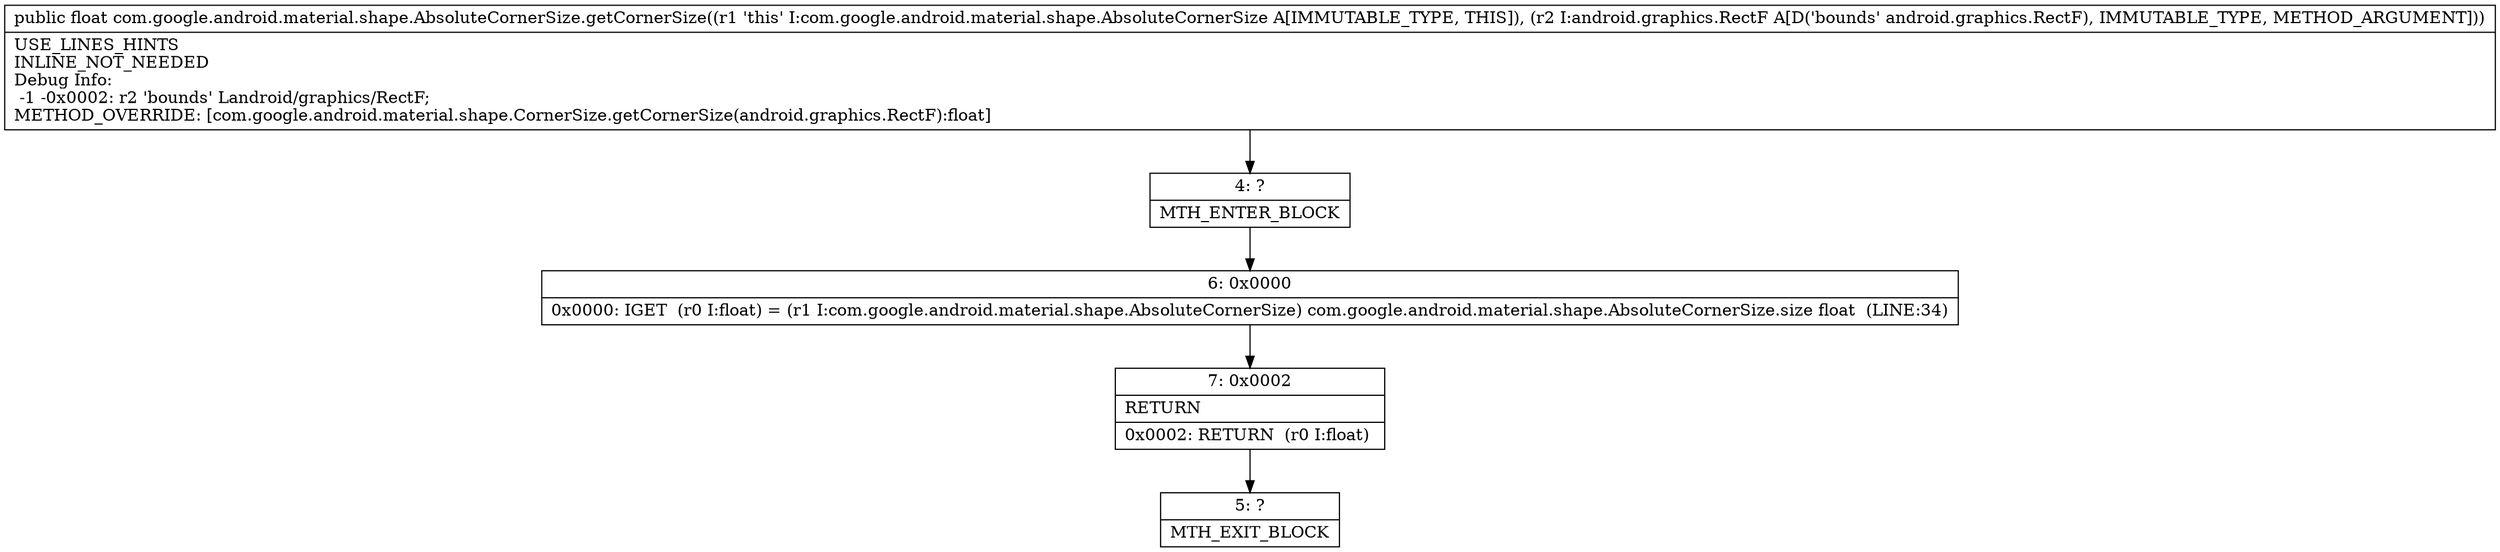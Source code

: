 digraph "CFG forcom.google.android.material.shape.AbsoluteCornerSize.getCornerSize(Landroid\/graphics\/RectF;)F" {
Node_4 [shape=record,label="{4\:\ ?|MTH_ENTER_BLOCK\l}"];
Node_6 [shape=record,label="{6\:\ 0x0000|0x0000: IGET  (r0 I:float) = (r1 I:com.google.android.material.shape.AbsoluteCornerSize) com.google.android.material.shape.AbsoluteCornerSize.size float  (LINE:34)\l}"];
Node_7 [shape=record,label="{7\:\ 0x0002|RETURN\l|0x0002: RETURN  (r0 I:float) \l}"];
Node_5 [shape=record,label="{5\:\ ?|MTH_EXIT_BLOCK\l}"];
MethodNode[shape=record,label="{public float com.google.android.material.shape.AbsoluteCornerSize.getCornerSize((r1 'this' I:com.google.android.material.shape.AbsoluteCornerSize A[IMMUTABLE_TYPE, THIS]), (r2 I:android.graphics.RectF A[D('bounds' android.graphics.RectF), IMMUTABLE_TYPE, METHOD_ARGUMENT]))  | USE_LINES_HINTS\lINLINE_NOT_NEEDED\lDebug Info:\l  \-1 \-0x0002: r2 'bounds' Landroid\/graphics\/RectF;\lMETHOD_OVERRIDE: [com.google.android.material.shape.CornerSize.getCornerSize(android.graphics.RectF):float]\l}"];
MethodNode -> Node_4;Node_4 -> Node_6;
Node_6 -> Node_7;
Node_7 -> Node_5;
}

